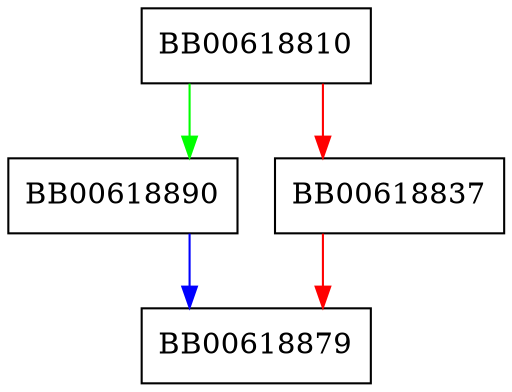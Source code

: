 digraph PEM_read_PrivateKey {
  node [shape="box"];
  graph [splines=ortho];
  BB00618810 -> BB00618890 [color="green"];
  BB00618810 -> BB00618837 [color="red"];
  BB00618837 -> BB00618879 [color="red"];
  BB00618890 -> BB00618879 [color="blue"];
}